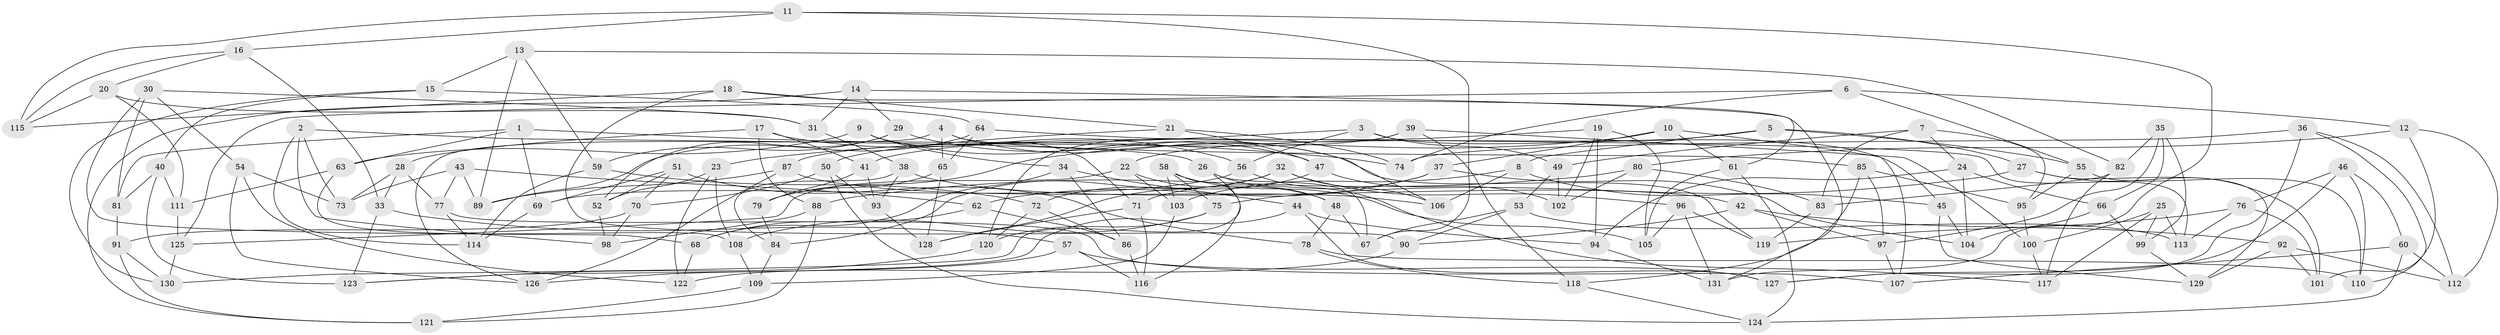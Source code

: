 // Generated by graph-tools (version 1.1) at 2025/38/03/09/25 02:38:05]
// undirected, 131 vertices, 262 edges
graph export_dot {
graph [start="1"]
  node [color=gray90,style=filled];
  1;
  2;
  3;
  4;
  5;
  6;
  7;
  8;
  9;
  10;
  11;
  12;
  13;
  14;
  15;
  16;
  17;
  18;
  19;
  20;
  21;
  22;
  23;
  24;
  25;
  26;
  27;
  28;
  29;
  30;
  31;
  32;
  33;
  34;
  35;
  36;
  37;
  38;
  39;
  40;
  41;
  42;
  43;
  44;
  45;
  46;
  47;
  48;
  49;
  50;
  51;
  52;
  53;
  54;
  55;
  56;
  57;
  58;
  59;
  60;
  61;
  62;
  63;
  64;
  65;
  66;
  67;
  68;
  69;
  70;
  71;
  72;
  73;
  74;
  75;
  76;
  77;
  78;
  79;
  80;
  81;
  82;
  83;
  84;
  85;
  86;
  87;
  88;
  89;
  90;
  91;
  92;
  93;
  94;
  95;
  96;
  97;
  98;
  99;
  100;
  101;
  102;
  103;
  104;
  105;
  106;
  107;
  108;
  109;
  110;
  111;
  112;
  113;
  114;
  115;
  116;
  117;
  118;
  119;
  120;
  121;
  122;
  123;
  124;
  125;
  126;
  127;
  128;
  129;
  130;
  131;
  1 -- 63;
  1 -- 69;
  1 -- 81;
  1 -- 74;
  2 -- 26;
  2 -- 114;
  2 -- 73;
  2 -- 98;
  3 -- 45;
  3 -- 56;
  3 -- 49;
  3 -- 23;
  4 -- 85;
  4 -- 65;
  4 -- 126;
  4 -- 106;
  5 -- 22;
  5 -- 27;
  5 -- 55;
  5 -- 8;
  6 -- 125;
  6 -- 74;
  6 -- 12;
  6 -- 55;
  7 -- 83;
  7 -- 95;
  7 -- 49;
  7 -- 24;
  8 -- 45;
  8 -- 103;
  8 -- 106;
  9 -- 63;
  9 -- 34;
  9 -- 71;
  9 -- 47;
  10 -- 107;
  10 -- 79;
  10 -- 61;
  10 -- 37;
  11 -- 16;
  11 -- 131;
  11 -- 67;
  11 -- 115;
  12 -- 101;
  12 -- 112;
  12 -- 80;
  13 -- 15;
  13 -- 89;
  13 -- 59;
  13 -- 82;
  14 -- 29;
  14 -- 61;
  14 -- 121;
  14 -- 31;
  15 -- 40;
  15 -- 64;
  15 -- 130;
  16 -- 115;
  16 -- 33;
  16 -- 20;
  17 -- 41;
  17 -- 56;
  17 -- 88;
  17 -- 28;
  18 -- 115;
  18 -- 21;
  18 -- 90;
  18 -- 131;
  19 -- 105;
  19 -- 94;
  19 -- 102;
  19 -- 41;
  20 -- 115;
  20 -- 111;
  20 -- 31;
  21 -- 74;
  21 -- 47;
  21 -- 50;
  22 -- 103;
  22 -- 48;
  22 -- 125;
  23 -- 52;
  23 -- 108;
  23 -- 122;
  24 -- 66;
  24 -- 94;
  24 -- 104;
  25 -- 100;
  25 -- 99;
  25 -- 117;
  25 -- 113;
  26 -- 48;
  26 -- 130;
  26 -- 67;
  27 -- 101;
  27 -- 129;
  27 -- 75;
  28 -- 33;
  28 -- 73;
  28 -- 77;
  29 -- 59;
  29 -- 119;
  29 -- 52;
  30 -- 31;
  30 -- 68;
  30 -- 54;
  30 -- 81;
  31 -- 38;
  32 -- 96;
  32 -- 84;
  32 -- 72;
  32 -- 106;
  33 -- 57;
  33 -- 123;
  34 -- 44;
  34 -- 86;
  34 -- 68;
  35 -- 99;
  35 -- 66;
  35 -- 97;
  35 -- 82;
  36 -- 127;
  36 -- 74;
  36 -- 110;
  36 -- 112;
  37 -- 62;
  37 -- 104;
  37 -- 71;
  38 -- 93;
  38 -- 42;
  38 -- 84;
  39 -- 120;
  39 -- 118;
  39 -- 87;
  39 -- 100;
  40 -- 111;
  40 -- 123;
  40 -- 81;
  41 -- 79;
  41 -- 93;
  42 -- 90;
  42 -- 92;
  42 -- 97;
  43 -- 77;
  43 -- 73;
  43 -- 89;
  43 -- 62;
  44 -- 123;
  44 -- 94;
  44 -- 127;
  45 -- 129;
  45 -- 104;
  46 -- 110;
  46 -- 60;
  46 -- 76;
  46 -- 127;
  47 -- 102;
  47 -- 128;
  48 -- 67;
  48 -- 78;
  49 -- 53;
  49 -- 102;
  50 -- 93;
  50 -- 124;
  50 -- 70;
  51 -- 78;
  51 -- 70;
  51 -- 69;
  51 -- 52;
  52 -- 98;
  53 -- 90;
  53 -- 67;
  53 -- 113;
  54 -- 122;
  54 -- 126;
  54 -- 73;
  55 -- 110;
  55 -- 95;
  56 -- 117;
  56 -- 69;
  57 -- 116;
  57 -- 126;
  57 -- 127;
  58 -- 75;
  58 -- 105;
  58 -- 116;
  58 -- 103;
  59 -- 72;
  59 -- 114;
  60 -- 112;
  60 -- 107;
  60 -- 124;
  61 -- 124;
  61 -- 105;
  62 -- 68;
  62 -- 86;
  63 -- 111;
  63 -- 108;
  64 -- 113;
  64 -- 65;
  64 -- 89;
  65 -- 128;
  65 -- 79;
  66 -- 104;
  66 -- 99;
  68 -- 122;
  69 -- 114;
  70 -- 98;
  70 -- 91;
  71 -- 128;
  71 -- 116;
  72 -- 120;
  72 -- 86;
  75 -- 108;
  75 -- 120;
  76 -- 119;
  76 -- 101;
  76 -- 113;
  77 -- 114;
  77 -- 107;
  78 -- 110;
  78 -- 118;
  79 -- 84;
  80 -- 102;
  80 -- 83;
  80 -- 88;
  81 -- 91;
  82 -- 83;
  82 -- 117;
  83 -- 119;
  84 -- 109;
  85 -- 95;
  85 -- 118;
  85 -- 97;
  86 -- 116;
  87 -- 106;
  87 -- 89;
  87 -- 126;
  88 -- 98;
  88 -- 121;
  90 -- 122;
  91 -- 121;
  91 -- 130;
  92 -- 112;
  92 -- 129;
  92 -- 101;
  93 -- 128;
  94 -- 131;
  95 -- 100;
  96 -- 119;
  96 -- 131;
  96 -- 105;
  97 -- 107;
  99 -- 129;
  100 -- 117;
  103 -- 109;
  108 -- 109;
  109 -- 121;
  111 -- 125;
  118 -- 124;
  120 -- 123;
  125 -- 130;
}
